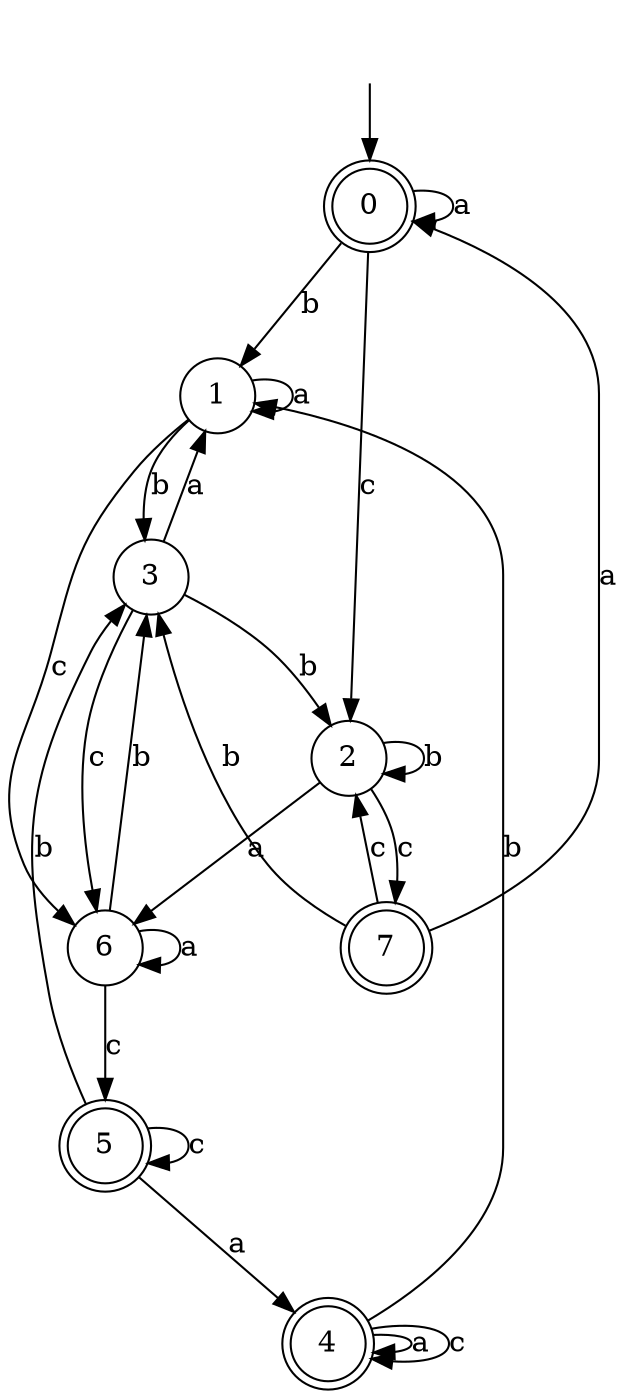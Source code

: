 digraph g {
__start [label=""shape=none]
	0[shape="doublecircle" label="0"]
	1[shape="circle" label="1"]
	2[shape="circle" label="2"]
	3[shape="circle" label="3"]
	4[shape="doublecircle" label="4"]
	5[shape="doublecircle" label="5"]
	6[shape="circle" label="6"]
	7[shape="doublecircle" label="7"]

__start -> 0
	0 -> 0 [label="a"]
	0 -> 1 [label="b"]
	0 -> 2 [label="c"]
	1 -> 1 [label="a"]
	1 -> 3 [label="b"]
	1 -> 6 [label="c"]
	2 -> 6 [label="a"]
	2 -> 2 [label="b"]
	2 -> 7 [label="c"]
	3 -> 1 [label="a"]
	3 -> 2 [label="b"]
	3 -> 6 [label="c"]
	4 -> 4 [label="a"]
	4 -> 1 [label="b"]
	4 -> 4 [label="c"]
	5 -> 4 [label="a"]
	5 -> 3 [label="b"]
	5 -> 5 [label="c"]
	6 -> 6 [label="a"]
	6 -> 3 [label="b"]
	6 -> 5 [label="c"]
	7 -> 0 [label="a"]
	7 -> 3 [label="b"]
	7 -> 2 [label="c"]
}
